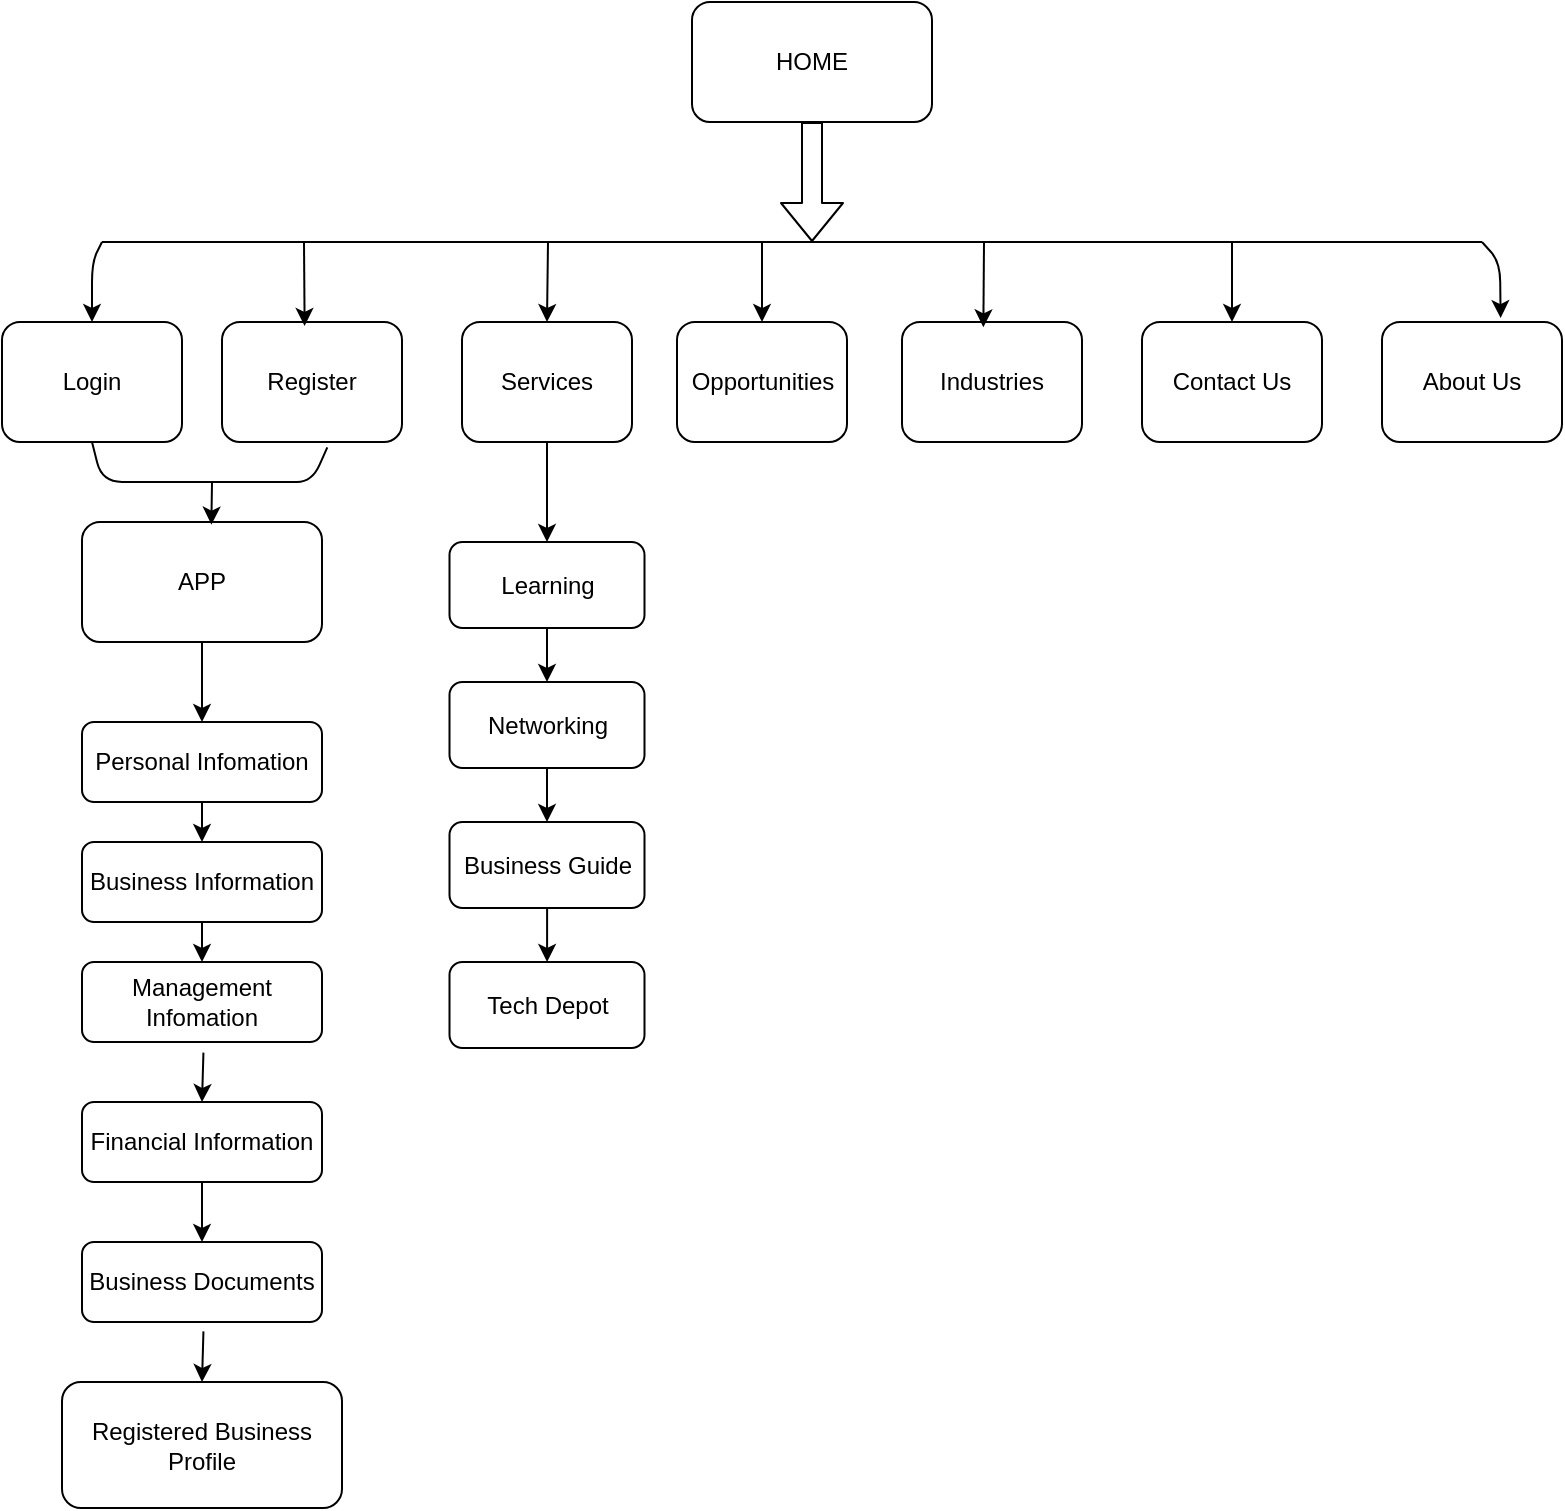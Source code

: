 <mxfile version="13.8.8" type="github"><diagram id="DBjqRxNVN-ExRPXSA2-P" name="Page-1"><mxGraphModel dx="2058" dy="1230" grid="1" gridSize="10" guides="1" tooltips="1" connect="1" arrows="1" fold="1" page="1" pageScale="1" pageWidth="850" pageHeight="1100" math="0" shadow="0"><root><mxCell id="0"/><mxCell id="1" parent="0"/><mxCell id="TjyY9ZsxrJ-l8g_QM17X-49" value="" style="group" vertex="1" connectable="0" parent="1"><mxGeometry x="20" y="10" width="780" height="753" as="geometry"/></mxCell><mxCell id="TjyY9ZsxrJ-l8g_QM17X-1" value="HOME" style="rounded=1;whiteSpace=wrap;html=1;" vertex="1" parent="TjyY9ZsxrJ-l8g_QM17X-49"><mxGeometry x="345" width="120" height="60" as="geometry"/></mxCell><mxCell id="TjyY9ZsxrJ-l8g_QM17X-2" value="Login" style="rounded=1;whiteSpace=wrap;html=1;" vertex="1" parent="TjyY9ZsxrJ-l8g_QM17X-49"><mxGeometry y="160" width="90" height="60" as="geometry"/></mxCell><mxCell id="TjyY9ZsxrJ-l8g_QM17X-3" value="Register" style="rounded=1;whiteSpace=wrap;html=1;" vertex="1" parent="TjyY9ZsxrJ-l8g_QM17X-49"><mxGeometry x="110" y="160" width="90" height="60" as="geometry"/></mxCell><mxCell id="TjyY9ZsxrJ-l8g_QM17X-4" value="Services" style="rounded=1;whiteSpace=wrap;html=1;" vertex="1" parent="TjyY9ZsxrJ-l8g_QM17X-49"><mxGeometry x="230" y="160" width="85" height="60" as="geometry"/></mxCell><mxCell id="TjyY9ZsxrJ-l8g_QM17X-5" value="Opportunities" style="rounded=1;whiteSpace=wrap;html=1;" vertex="1" parent="TjyY9ZsxrJ-l8g_QM17X-49"><mxGeometry x="337.5" y="160" width="85" height="60" as="geometry"/></mxCell><mxCell id="TjyY9ZsxrJ-l8g_QM17X-6" value="Industries" style="rounded=1;whiteSpace=wrap;html=1;" vertex="1" parent="TjyY9ZsxrJ-l8g_QM17X-49"><mxGeometry x="450" y="160" width="90" height="60" as="geometry"/></mxCell><mxCell id="TjyY9ZsxrJ-l8g_QM17X-7" value="Contact Us" style="rounded=1;whiteSpace=wrap;html=1;" vertex="1" parent="TjyY9ZsxrJ-l8g_QM17X-49"><mxGeometry x="570" y="160" width="90" height="60" as="geometry"/></mxCell><mxCell id="TjyY9ZsxrJ-l8g_QM17X-8" value="About Us" style="rounded=1;whiteSpace=wrap;html=1;" vertex="1" parent="TjyY9ZsxrJ-l8g_QM17X-49"><mxGeometry x="690" y="160" width="90" height="60" as="geometry"/></mxCell><mxCell id="TjyY9ZsxrJ-l8g_QM17X-9" value="APP" style="rounded=1;whiteSpace=wrap;html=1;" vertex="1" parent="TjyY9ZsxrJ-l8g_QM17X-49"><mxGeometry x="40" y="260" width="120" height="60" as="geometry"/></mxCell><mxCell id="TjyY9ZsxrJ-l8g_QM17X-10" value="Personal Infomation" style="rounded=1;whiteSpace=wrap;html=1;" vertex="1" parent="TjyY9ZsxrJ-l8g_QM17X-49"><mxGeometry x="40" y="360" width="120" height="40" as="geometry"/></mxCell><mxCell id="TjyY9ZsxrJ-l8g_QM17X-12" value="Business Information" style="rounded=1;whiteSpace=wrap;html=1;" vertex="1" parent="TjyY9ZsxrJ-l8g_QM17X-49"><mxGeometry x="40" y="420" width="120" height="40" as="geometry"/></mxCell><mxCell id="TjyY9ZsxrJ-l8g_QM17X-13" value="Management Infomation" style="rounded=1;whiteSpace=wrap;html=1;" vertex="1" parent="TjyY9ZsxrJ-l8g_QM17X-49"><mxGeometry x="40" y="480" width="120" height="40" as="geometry"/></mxCell><mxCell id="TjyY9ZsxrJ-l8g_QM17X-14" value="Registered Business Profile" style="rounded=1;whiteSpace=wrap;html=1;" vertex="1" parent="TjyY9ZsxrJ-l8g_QM17X-49"><mxGeometry x="30" y="690" width="140" height="63" as="geometry"/></mxCell><mxCell id="TjyY9ZsxrJ-l8g_QM17X-15" value="Financial Information" style="rounded=1;whiteSpace=wrap;html=1;" vertex="1" parent="TjyY9ZsxrJ-l8g_QM17X-49"><mxGeometry x="40" y="550" width="120" height="40" as="geometry"/></mxCell><mxCell id="TjyY9ZsxrJ-l8g_QM17X-16" value="Business Documents" style="rounded=1;whiteSpace=wrap;html=1;" vertex="1" parent="TjyY9ZsxrJ-l8g_QM17X-49"><mxGeometry x="40" y="620" width="120" height="40" as="geometry"/></mxCell><mxCell id="TjyY9ZsxrJ-l8g_QM17X-18" value="Learning" style="rounded=1;whiteSpace=wrap;html=1;" vertex="1" parent="TjyY9ZsxrJ-l8g_QM17X-49"><mxGeometry x="223.75" y="270" width="97.5" height="43" as="geometry"/></mxCell><mxCell id="TjyY9ZsxrJ-l8g_QM17X-21" value="Networking" style="rounded=1;whiteSpace=wrap;html=1;" vertex="1" parent="TjyY9ZsxrJ-l8g_QM17X-49"><mxGeometry x="223.75" y="340" width="97.5" height="43" as="geometry"/></mxCell><mxCell id="TjyY9ZsxrJ-l8g_QM17X-22" value="Business Guide" style="rounded=1;whiteSpace=wrap;html=1;" vertex="1" parent="TjyY9ZsxrJ-l8g_QM17X-49"><mxGeometry x="223.75" y="410" width="97.5" height="43" as="geometry"/></mxCell><mxCell id="TjyY9ZsxrJ-l8g_QM17X-23" value="Tech Depot" style="rounded=1;whiteSpace=wrap;html=1;" vertex="1" parent="TjyY9ZsxrJ-l8g_QM17X-49"><mxGeometry x="223.75" y="480" width="97.5" height="43" as="geometry"/></mxCell><mxCell id="TjyY9ZsxrJ-l8g_QM17X-24" value="" style="endArrow=none;html=1;" edge="1" parent="TjyY9ZsxrJ-l8g_QM17X-49"><mxGeometry width="50" height="50" relative="1" as="geometry"><mxPoint x="50" y="120" as="sourcePoint"/><mxPoint x="740" y="120" as="targetPoint"/></mxGeometry></mxCell><mxCell id="TjyY9ZsxrJ-l8g_QM17X-25" value="" style="endArrow=classic;html=1;entryX=0.5;entryY=0;entryDx=0;entryDy=0;" edge="1" parent="TjyY9ZsxrJ-l8g_QM17X-49" target="TjyY9ZsxrJ-l8g_QM17X-2"><mxGeometry width="50" height="50" relative="1" as="geometry"><mxPoint x="50" y="120" as="sourcePoint"/><mxPoint x="90" y="80" as="targetPoint"/><Array as="points"><mxPoint x="45" y="130"/></Array></mxGeometry></mxCell><mxCell id="TjyY9ZsxrJ-l8g_QM17X-26" value="" style="endArrow=classic;html=1;entryX=0.459;entryY=0.033;entryDx=0;entryDy=0;entryPerimeter=0;" edge="1" parent="TjyY9ZsxrJ-l8g_QM17X-49" target="TjyY9ZsxrJ-l8g_QM17X-3"><mxGeometry width="50" height="50" relative="1" as="geometry"><mxPoint x="151" y="120" as="sourcePoint"/><mxPoint x="180" y="50" as="targetPoint"/></mxGeometry></mxCell><mxCell id="TjyY9ZsxrJ-l8g_QM17X-27" value="" style="endArrow=classic;html=1;entryX=0.5;entryY=0;entryDx=0;entryDy=0;" edge="1" parent="TjyY9ZsxrJ-l8g_QM17X-49" target="TjyY9ZsxrJ-l8g_QM17X-4"><mxGeometry width="50" height="50" relative="1" as="geometry"><mxPoint x="273" y="120" as="sourcePoint"/><mxPoint x="320" y="90" as="targetPoint"/></mxGeometry></mxCell><mxCell id="TjyY9ZsxrJ-l8g_QM17X-28" value="" style="endArrow=classic;html=1;entryX=0.5;entryY=0;entryDx=0;entryDy=0;" edge="1" parent="TjyY9ZsxrJ-l8g_QM17X-49" target="TjyY9ZsxrJ-l8g_QM17X-5"><mxGeometry width="50" height="50" relative="1" as="geometry"><mxPoint x="380" y="120" as="sourcePoint"/><mxPoint x="330" y="60" as="targetPoint"/></mxGeometry></mxCell><mxCell id="TjyY9ZsxrJ-l8g_QM17X-31" value="" style="endArrow=classic;html=1;entryX=0.452;entryY=0.044;entryDx=0;entryDy=0;entryPerimeter=0;" edge="1" parent="TjyY9ZsxrJ-l8g_QM17X-49" target="TjyY9ZsxrJ-l8g_QM17X-6"><mxGeometry width="50" height="50" relative="1" as="geometry"><mxPoint x="491" y="120" as="sourcePoint"/><mxPoint x="450" y="100" as="targetPoint"/></mxGeometry></mxCell><mxCell id="TjyY9ZsxrJ-l8g_QM17X-32" value="" style="shape=flexArrow;endArrow=classic;html=1;exitX=0.5;exitY=1;exitDx=0;exitDy=0;" edge="1" parent="TjyY9ZsxrJ-l8g_QM17X-49" source="TjyY9ZsxrJ-l8g_QM17X-1"><mxGeometry width="50" height="50" relative="1" as="geometry"><mxPoint x="422.5" y="100" as="sourcePoint"/><mxPoint x="405" y="120" as="targetPoint"/></mxGeometry></mxCell><mxCell id="TjyY9ZsxrJ-l8g_QM17X-33" value="" style="endArrow=classic;html=1;entryX=0.5;entryY=0;entryDx=0;entryDy=0;" edge="1" parent="TjyY9ZsxrJ-l8g_QM17X-49" target="TjyY9ZsxrJ-l8g_QM17X-7"><mxGeometry width="50" height="50" relative="1" as="geometry"><mxPoint x="615" y="120" as="sourcePoint"/><mxPoint x="680" y="70" as="targetPoint"/></mxGeometry></mxCell><mxCell id="TjyY9ZsxrJ-l8g_QM17X-34" value="" style="endArrow=classic;html=1;entryX=0.659;entryY=-0.033;entryDx=0;entryDy=0;entryPerimeter=0;" edge="1" parent="TjyY9ZsxrJ-l8g_QM17X-49" target="TjyY9ZsxrJ-l8g_QM17X-8"><mxGeometry width="50" height="50" relative="1" as="geometry"><mxPoint x="740" y="120" as="sourcePoint"/><mxPoint x="750" y="60" as="targetPoint"/><Array as="points"><mxPoint x="749" y="130"/></Array></mxGeometry></mxCell><mxCell id="TjyY9ZsxrJ-l8g_QM17X-35" value="" style="endArrow=none;html=1;" edge="1" parent="TjyY9ZsxrJ-l8g_QM17X-49"><mxGeometry width="50" height="50" relative="1" as="geometry"><mxPoint x="70" y="240" as="sourcePoint"/><mxPoint x="140" y="240" as="targetPoint"/></mxGeometry></mxCell><mxCell id="TjyY9ZsxrJ-l8g_QM17X-36" value="" style="endArrow=none;html=1;entryX=0.5;entryY=1;entryDx=0;entryDy=0;" edge="1" parent="TjyY9ZsxrJ-l8g_QM17X-49" target="TjyY9ZsxrJ-l8g_QM17X-2"><mxGeometry width="50" height="50" relative="1" as="geometry"><mxPoint x="70" y="240" as="sourcePoint"/><mxPoint x="70" y="230" as="targetPoint"/><Array as="points"><mxPoint x="50" y="240"/></Array></mxGeometry></mxCell><mxCell id="TjyY9ZsxrJ-l8g_QM17X-37" value="" style="endArrow=none;html=1;entryX=0.585;entryY=1.044;entryDx=0;entryDy=0;entryPerimeter=0;" edge="1" parent="TjyY9ZsxrJ-l8g_QM17X-49" target="TjyY9ZsxrJ-l8g_QM17X-3"><mxGeometry width="50" height="50" relative="1" as="geometry"><mxPoint x="140" y="240" as="sourcePoint"/><mxPoint x="210" y="230" as="targetPoint"/><Array as="points"><mxPoint x="155" y="240"/></Array></mxGeometry></mxCell><mxCell id="TjyY9ZsxrJ-l8g_QM17X-38" value="" style="endArrow=classic;html=1;entryX=0.539;entryY=0.022;entryDx=0;entryDy=0;entryPerimeter=0;" edge="1" parent="TjyY9ZsxrJ-l8g_QM17X-49" target="TjyY9ZsxrJ-l8g_QM17X-9"><mxGeometry width="50" height="50" relative="1" as="geometry"><mxPoint x="105" y="240" as="sourcePoint"/><mxPoint x="80" y="250" as="targetPoint"/></mxGeometry></mxCell><mxCell id="TjyY9ZsxrJ-l8g_QM17X-39" value="" style="endArrow=classic;html=1;entryX=0.5;entryY=0;entryDx=0;entryDy=0;exitX=0.5;exitY=1;exitDx=0;exitDy=0;" edge="1" parent="TjyY9ZsxrJ-l8g_QM17X-49" source="TjyY9ZsxrJ-l8g_QM17X-9" target="TjyY9ZsxrJ-l8g_QM17X-10"><mxGeometry width="50" height="50" relative="1" as="geometry"><mxPoint x="70" y="380" as="sourcePoint"/><mxPoint x="120" y="330" as="targetPoint"/></mxGeometry></mxCell><mxCell id="TjyY9ZsxrJ-l8g_QM17X-40" value="" style="endArrow=classic;html=1;entryX=0.5;entryY=0;entryDx=0;entryDy=0;exitX=0.5;exitY=1;exitDx=0;exitDy=0;" edge="1" parent="TjyY9ZsxrJ-l8g_QM17X-49" source="TjyY9ZsxrJ-l8g_QM17X-10" target="TjyY9ZsxrJ-l8g_QM17X-12"><mxGeometry width="50" height="50" relative="1" as="geometry"><mxPoint x="-20" y="440" as="sourcePoint"/><mxPoint x="30" y="390" as="targetPoint"/></mxGeometry></mxCell><mxCell id="TjyY9ZsxrJ-l8g_QM17X-41" value="" style="endArrow=classic;html=1;entryX=0.5;entryY=0;entryDx=0;entryDy=0;exitX=0.5;exitY=1;exitDx=0;exitDy=0;" edge="1" parent="TjyY9ZsxrJ-l8g_QM17X-49" source="TjyY9ZsxrJ-l8g_QM17X-12" target="TjyY9ZsxrJ-l8g_QM17X-13"><mxGeometry width="50" height="50" relative="1" as="geometry"><mxPoint x="-40" y="510" as="sourcePoint"/><mxPoint x="10" y="460" as="targetPoint"/></mxGeometry></mxCell><mxCell id="TjyY9ZsxrJ-l8g_QM17X-42" value="" style="endArrow=classic;html=1;entryX=0.5;entryY=0;entryDx=0;entryDy=0;exitX=0.506;exitY=1.133;exitDx=0;exitDy=0;exitPerimeter=0;" edge="1" parent="TjyY9ZsxrJ-l8g_QM17X-49" source="TjyY9ZsxrJ-l8g_QM17X-13" target="TjyY9ZsxrJ-l8g_QM17X-15"><mxGeometry width="50" height="50" relative="1" as="geometry"><mxPoint x="-30" y="580" as="sourcePoint"/><mxPoint x="20" y="530" as="targetPoint"/></mxGeometry></mxCell><mxCell id="TjyY9ZsxrJ-l8g_QM17X-43" value="" style="endArrow=classic;html=1;entryX=0.5;entryY=0;entryDx=0;entryDy=0;exitX=0.5;exitY=1;exitDx=0;exitDy=0;" edge="1" parent="TjyY9ZsxrJ-l8g_QM17X-49" source="TjyY9ZsxrJ-l8g_QM17X-15" target="TjyY9ZsxrJ-l8g_QM17X-16"><mxGeometry width="50" height="50" relative="1" as="geometry"><mxPoint x="-20" y="640" as="sourcePoint"/><mxPoint x="30" y="590" as="targetPoint"/></mxGeometry></mxCell><mxCell id="TjyY9ZsxrJ-l8g_QM17X-44" value="" style="endArrow=classic;html=1;entryX=0.5;entryY=0;entryDx=0;entryDy=0;exitX=0.506;exitY=1.117;exitDx=0;exitDy=0;exitPerimeter=0;" edge="1" parent="TjyY9ZsxrJ-l8g_QM17X-49" source="TjyY9ZsxrJ-l8g_QM17X-16" target="TjyY9ZsxrJ-l8g_QM17X-14"><mxGeometry width="50" height="50" relative="1" as="geometry"><mxPoint x="30" y="700" as="sourcePoint"/><mxPoint x="80" y="650" as="targetPoint"/></mxGeometry></mxCell><mxCell id="TjyY9ZsxrJ-l8g_QM17X-45" value="" style="endArrow=classic;html=1;entryX=0.5;entryY=0;entryDx=0;entryDy=0;exitX=0.5;exitY=1;exitDx=0;exitDy=0;" edge="1" parent="TjyY9ZsxrJ-l8g_QM17X-49" source="TjyY9ZsxrJ-l8g_QM17X-4" target="TjyY9ZsxrJ-l8g_QM17X-18"><mxGeometry width="50" height="50" relative="1" as="geometry"><mxPoint x="200" y="280" as="sourcePoint"/><mxPoint x="250" y="230" as="targetPoint"/></mxGeometry></mxCell><mxCell id="TjyY9ZsxrJ-l8g_QM17X-46" value="" style="endArrow=classic;html=1;entryX=0.5;entryY=0;entryDx=0;entryDy=0;exitX=0.5;exitY=1;exitDx=0;exitDy=0;" edge="1" parent="TjyY9ZsxrJ-l8g_QM17X-49" source="TjyY9ZsxrJ-l8g_QM17X-18" target="TjyY9ZsxrJ-l8g_QM17X-21"><mxGeometry width="50" height="50" relative="1" as="geometry"><mxPoint x="190" y="360" as="sourcePoint"/><mxPoint x="240" y="310" as="targetPoint"/></mxGeometry></mxCell><mxCell id="TjyY9ZsxrJ-l8g_QM17X-48" value="" style="edgeStyle=orthogonalEdgeStyle;rounded=0;orthogonalLoop=1;jettySize=auto;html=1;" edge="1" parent="TjyY9ZsxrJ-l8g_QM17X-49" source="TjyY9ZsxrJ-l8g_QM17X-22" target="TjyY9ZsxrJ-l8g_QM17X-23"><mxGeometry relative="1" as="geometry"/></mxCell><mxCell id="TjyY9ZsxrJ-l8g_QM17X-47" value="" style="endArrow=classic;html=1;entryX=0.5;entryY=0;entryDx=0;entryDy=0;exitX=0.5;exitY=1;exitDx=0;exitDy=0;" edge="1" parent="TjyY9ZsxrJ-l8g_QM17X-49" source="TjyY9ZsxrJ-l8g_QM17X-21" target="TjyY9ZsxrJ-l8g_QM17X-22"><mxGeometry width="50" height="50" relative="1" as="geometry"><mxPoint x="273" y="390" as="sourcePoint"/><mxPoint x="250" y="390" as="targetPoint"/></mxGeometry></mxCell></root></mxGraphModel></diagram></mxfile>